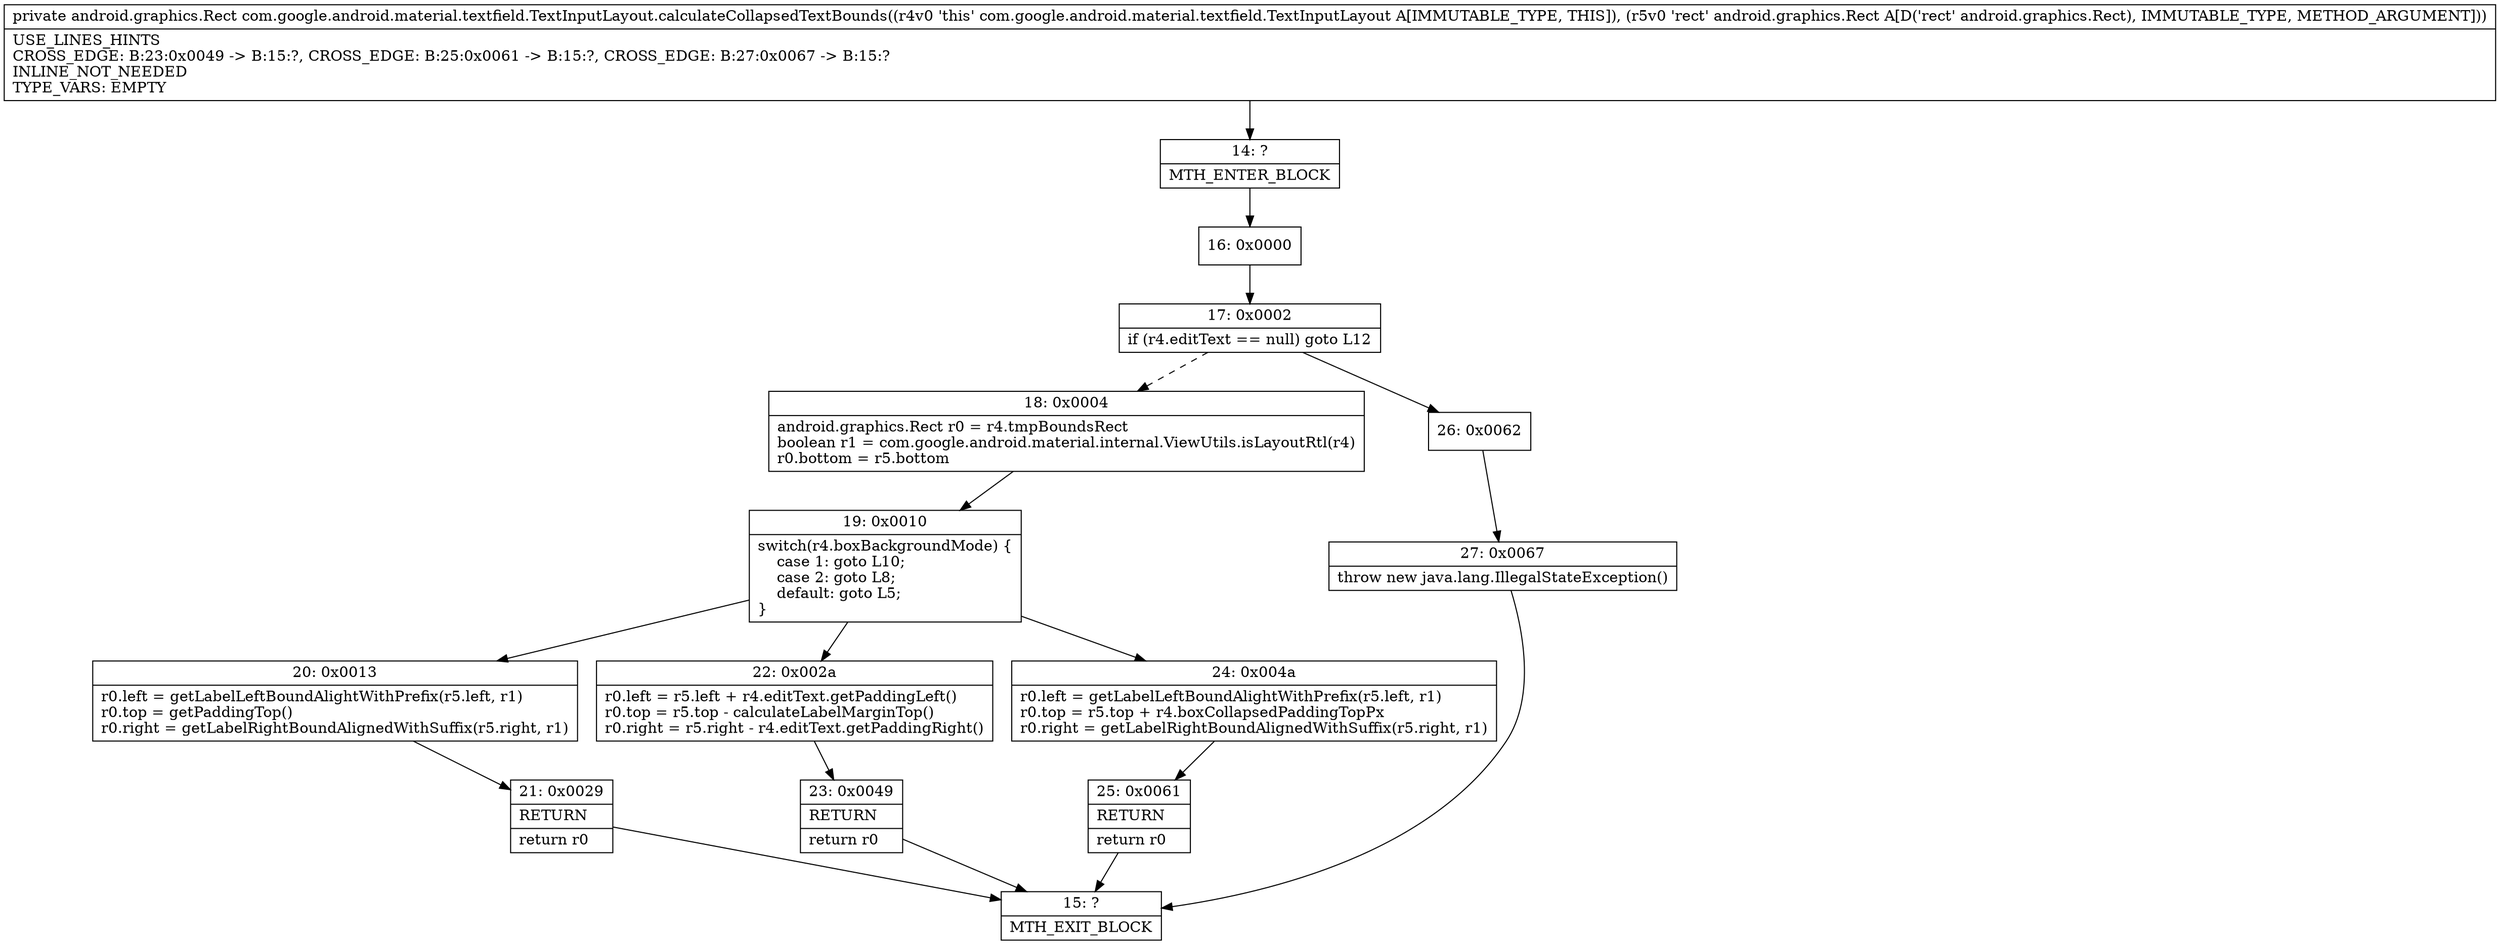 digraph "CFG forcom.google.android.material.textfield.TextInputLayout.calculateCollapsedTextBounds(Landroid\/graphics\/Rect;)Landroid\/graphics\/Rect;" {
Node_14 [shape=record,label="{14\:\ ?|MTH_ENTER_BLOCK\l}"];
Node_16 [shape=record,label="{16\:\ 0x0000}"];
Node_17 [shape=record,label="{17\:\ 0x0002|if (r4.editText == null) goto L12\l}"];
Node_18 [shape=record,label="{18\:\ 0x0004|android.graphics.Rect r0 = r4.tmpBoundsRect\lboolean r1 = com.google.android.material.internal.ViewUtils.isLayoutRtl(r4)\lr0.bottom = r5.bottom\l}"];
Node_19 [shape=record,label="{19\:\ 0x0010|switch(r4.boxBackgroundMode) \{\l    case 1: goto L10;\l    case 2: goto L8;\l    default: goto L5;\l\}\l}"];
Node_20 [shape=record,label="{20\:\ 0x0013|r0.left = getLabelLeftBoundAlightWithPrefix(r5.left, r1)\lr0.top = getPaddingTop()\lr0.right = getLabelRightBoundAlignedWithSuffix(r5.right, r1)\l}"];
Node_21 [shape=record,label="{21\:\ 0x0029|RETURN\l|return r0\l}"];
Node_15 [shape=record,label="{15\:\ ?|MTH_EXIT_BLOCK\l}"];
Node_22 [shape=record,label="{22\:\ 0x002a|r0.left = r5.left + r4.editText.getPaddingLeft()\lr0.top = r5.top \- calculateLabelMarginTop()\lr0.right = r5.right \- r4.editText.getPaddingRight()\l}"];
Node_23 [shape=record,label="{23\:\ 0x0049|RETURN\l|return r0\l}"];
Node_24 [shape=record,label="{24\:\ 0x004a|r0.left = getLabelLeftBoundAlightWithPrefix(r5.left, r1)\lr0.top = r5.top + r4.boxCollapsedPaddingTopPx\lr0.right = getLabelRightBoundAlignedWithSuffix(r5.right, r1)\l}"];
Node_25 [shape=record,label="{25\:\ 0x0061|RETURN\l|return r0\l}"];
Node_26 [shape=record,label="{26\:\ 0x0062}"];
Node_27 [shape=record,label="{27\:\ 0x0067|throw new java.lang.IllegalStateException()\l}"];
MethodNode[shape=record,label="{private android.graphics.Rect com.google.android.material.textfield.TextInputLayout.calculateCollapsedTextBounds((r4v0 'this' com.google.android.material.textfield.TextInputLayout A[IMMUTABLE_TYPE, THIS]), (r5v0 'rect' android.graphics.Rect A[D('rect' android.graphics.Rect), IMMUTABLE_TYPE, METHOD_ARGUMENT]))  | USE_LINES_HINTS\lCROSS_EDGE: B:23:0x0049 \-\> B:15:?, CROSS_EDGE: B:25:0x0061 \-\> B:15:?, CROSS_EDGE: B:27:0x0067 \-\> B:15:?\lINLINE_NOT_NEEDED\lTYPE_VARS: EMPTY\l}"];
MethodNode -> Node_14;Node_14 -> Node_16;
Node_16 -> Node_17;
Node_17 -> Node_18[style=dashed];
Node_17 -> Node_26;
Node_18 -> Node_19;
Node_19 -> Node_20;
Node_19 -> Node_22;
Node_19 -> Node_24;
Node_20 -> Node_21;
Node_21 -> Node_15;
Node_22 -> Node_23;
Node_23 -> Node_15;
Node_24 -> Node_25;
Node_25 -> Node_15;
Node_26 -> Node_27;
Node_27 -> Node_15;
}

